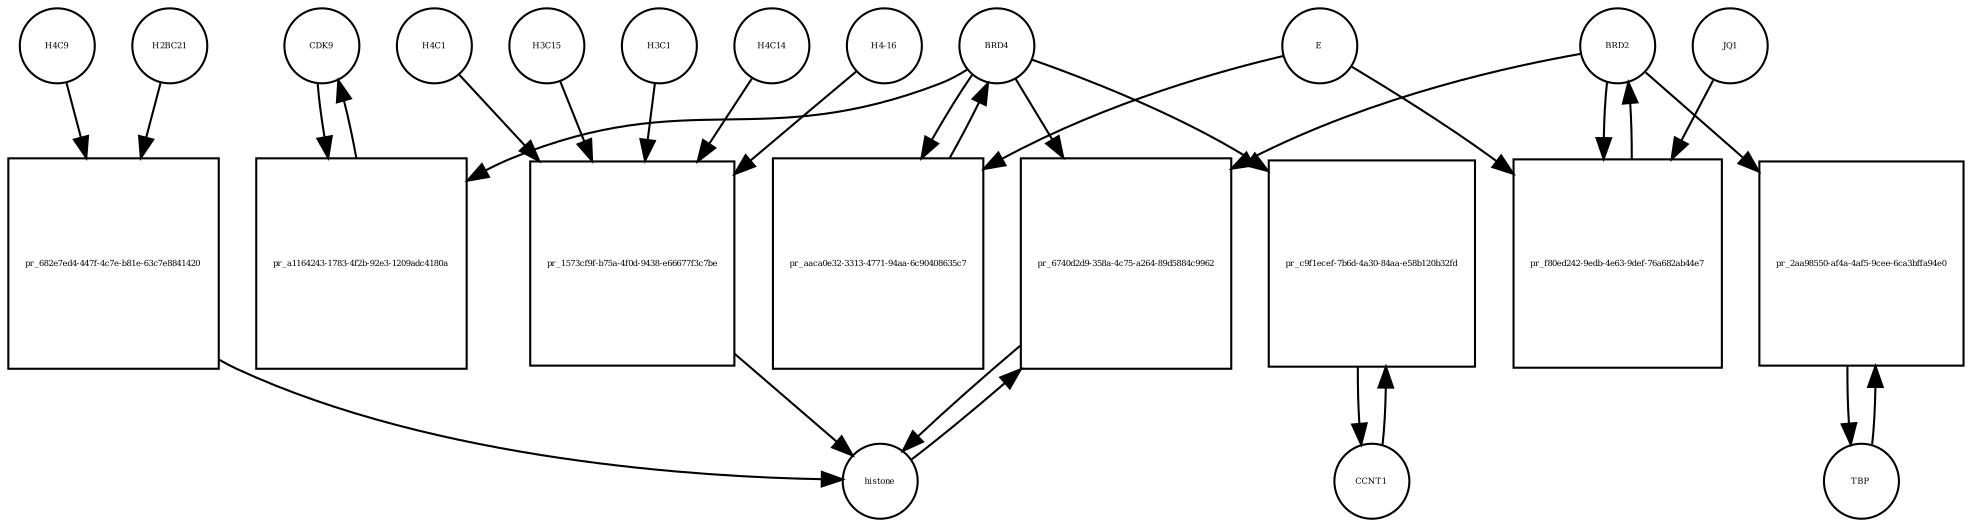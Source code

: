 strict digraph  {
CDK9 [annotation="", bipartite=0, cls=macromolecule, fontsize=4, label=CDK9, shape=circle];
"pr_a1164243-1783-4f2b-92e3-1209adc4180a" [annotation="", bipartite=1, cls=process, fontsize=4, label="pr_a1164243-1783-4f2b-92e3-1209adc4180a", shape=square];
BRD4 [annotation="", bipartite=0, cls=macromolecule, fontsize=4, label=BRD4, shape=circle];
CCNT1 [annotation="", bipartite=0, cls=macromolecule, fontsize=4, label=CCNT1, shape=circle];
"pr_c9f1ecef-7b6d-4a30-84aa-e58b120b32fd" [annotation="", bipartite=1, cls=process, fontsize=4, label="pr_c9f1ecef-7b6d-4a30-84aa-e58b120b32fd", shape=square];
histone [annotation="", bipartite=0, cls=complex, fontsize=4, label=histone, shape=circle];
"pr_6740d2d9-358a-4c75-a264-89d5884c9962" [annotation="", bipartite=1, cls=process, fontsize=4, label="pr_6740d2d9-358a-4c75-a264-89d5884c9962", shape=square];
BRD2 [annotation="", bipartite=0, cls=macromolecule, fontsize=4, label=BRD2, shape=circle];
"pr_aaca0e32-3313-4771-94aa-6c90408635c7" [annotation="", bipartite=1, cls=process, fontsize=4, label="pr_aaca0e32-3313-4771-94aa-6c90408635c7", shape=square];
E [annotation=urn_miriam_ncbiprotein_BCD58755, bipartite=0, cls=macromolecule, fontsize=4, label=E, shape=circle];
H4C14 [annotation="", bipartite=0, cls=macromolecule, fontsize=4, label=H4C14, shape=circle];
"pr_1573cf9f-b75a-4f0d-9438-e66677f3c7be" [annotation="", bipartite=1, cls=process, fontsize=4, label="pr_1573cf9f-b75a-4f0d-9438-e66677f3c7be", shape=square];
"H4-16" [annotation="", bipartite=0, cls=macromolecule, fontsize=4, label="H4-16", shape=circle];
H4C1 [annotation="", bipartite=0, cls=macromolecule, fontsize=4, label=H4C1, shape=circle];
H3C15 [annotation="", bipartite=0, cls=macromolecule, fontsize=4, label=H3C15, shape=circle];
H3C1 [annotation="", bipartite=0, cls=macromolecule, fontsize=4, label=H3C1, shape=circle];
"pr_f80ed242-9edb-4e63-9def-76a682ab44e7" [annotation="", bipartite=1, cls=process, fontsize=4, label="pr_f80ed242-9edb-4e63-9def-76a682ab44e7", shape=square];
JQ1 [annotation="", bipartite=0, cls=macromolecule, fontsize=4, label=JQ1, shape=circle];
TBP [annotation="", bipartite=0, cls=macromolecule, fontsize=4, label=TBP, shape=circle];
"pr_2aa98550-af4a-4af5-9cee-6ca3bffa94e0" [annotation="", bipartite=1, cls=process, fontsize=4, label="pr_2aa98550-af4a-4af5-9cee-6ca3bffa94e0", shape=square];
H4C9 [annotation="", bipartite=0, cls=macromolecule, fontsize=4, label=H4C9, shape=circle];
"pr_682e7ed4-447f-4c7e-b81e-63c7e8841420" [annotation="", bipartite=1, cls=process, fontsize=4, label="pr_682e7ed4-447f-4c7e-b81e-63c7e8841420", shape=square];
H2BC21 [annotation="", bipartite=0, cls=macromolecule, fontsize=4, label=H2BC21, shape=circle];
CDK9 -> "pr_a1164243-1783-4f2b-92e3-1209adc4180a"  [annotation="", interaction_type=consumption];
"pr_a1164243-1783-4f2b-92e3-1209adc4180a" -> CDK9  [annotation="", interaction_type=production];
BRD4 -> "pr_a1164243-1783-4f2b-92e3-1209adc4180a"  [annotation=urn_miriam_taxonomy_10090, interaction_type=catalysis];
BRD4 -> "pr_c9f1ecef-7b6d-4a30-84aa-e58b120b32fd"  [annotation="", interaction_type=catalysis];
BRD4 -> "pr_6740d2d9-358a-4c75-a264-89d5884c9962"  [annotation="urn_miriam_doi_10.1038%2Fnsmb.3228.|urn_miriam_doi_10.1016%2Fj.molcel.2008.01.018", interaction_type=catalysis];
BRD4 -> "pr_aaca0e32-3313-4771-94aa-6c90408635c7"  [annotation="", interaction_type=consumption];
CCNT1 -> "pr_c9f1ecef-7b6d-4a30-84aa-e58b120b32fd"  [annotation="", interaction_type=consumption];
"pr_c9f1ecef-7b6d-4a30-84aa-e58b120b32fd" -> CCNT1  [annotation="", interaction_type=production];
histone -> "pr_6740d2d9-358a-4c75-a264-89d5884c9962"  [annotation="", interaction_type=consumption];
"pr_6740d2d9-358a-4c75-a264-89d5884c9962" -> histone  [annotation="", interaction_type=production];
BRD2 -> "pr_6740d2d9-358a-4c75-a264-89d5884c9962"  [annotation="urn_miriam_doi_10.1038%2Fnsmb.3228.|urn_miriam_doi_10.1016%2Fj.molcel.2008.01.018", interaction_type=catalysis];
BRD2 -> "pr_f80ed242-9edb-4e63-9def-76a682ab44e7"  [annotation="", interaction_type=consumption];
BRD2 -> "pr_2aa98550-af4a-4af5-9cee-6ca3bffa94e0"  [annotation="urn_miriam_doi_10.1007%2Fs11010-006-9223-6", interaction_type=catalysis];
"pr_aaca0e32-3313-4771-94aa-6c90408635c7" -> BRD4  [annotation="", interaction_type=production];
E -> "pr_aaca0e32-3313-4771-94aa-6c90408635c7"  [annotation="urn_miriam_doi_10.1038%2Fs41586-020-2286-9", interaction_type=inhibition];
E -> "pr_f80ed242-9edb-4e63-9def-76a682ab44e7"  [annotation="urn_miriam_doi_10.1038%2Fs41586-020-2286-9|urn_miriam_doi_10.1080%2F15592294.2018.1469891", interaction_type=inhibition];
H4C14 -> "pr_1573cf9f-b75a-4f0d-9438-e66677f3c7be"  [annotation="", interaction_type=consumption];
"pr_1573cf9f-b75a-4f0d-9438-e66677f3c7be" -> histone  [annotation="", interaction_type=production];
"H4-16" -> "pr_1573cf9f-b75a-4f0d-9438-e66677f3c7be"  [annotation="", interaction_type=consumption];
H4C1 -> "pr_1573cf9f-b75a-4f0d-9438-e66677f3c7be"  [annotation="", interaction_type=consumption];
H3C15 -> "pr_1573cf9f-b75a-4f0d-9438-e66677f3c7be"  [annotation="", interaction_type=consumption];
H3C1 -> "pr_1573cf9f-b75a-4f0d-9438-e66677f3c7be"  [annotation="", interaction_type=consumption];
"pr_f80ed242-9edb-4e63-9def-76a682ab44e7" -> BRD2  [annotation="", interaction_type=production];
JQ1 -> "pr_f80ed242-9edb-4e63-9def-76a682ab44e7"  [annotation="urn_miriam_doi_10.1038%2Fs41586-020-2286-9|urn_miriam_doi_10.1080%2F15592294.2018.1469891", interaction_type=inhibition];
TBP -> "pr_2aa98550-af4a-4af5-9cee-6ca3bffa94e0"  [annotation="", interaction_type=consumption];
"pr_2aa98550-af4a-4af5-9cee-6ca3bffa94e0" -> TBP  [annotation="", interaction_type=production];
H4C9 -> "pr_682e7ed4-447f-4c7e-b81e-63c7e8841420"  [annotation="", interaction_type=consumption];
"pr_682e7ed4-447f-4c7e-b81e-63c7e8841420" -> histone  [annotation="", interaction_type=production];
H2BC21 -> "pr_682e7ed4-447f-4c7e-b81e-63c7e8841420"  [annotation="", interaction_type=consumption];
}
